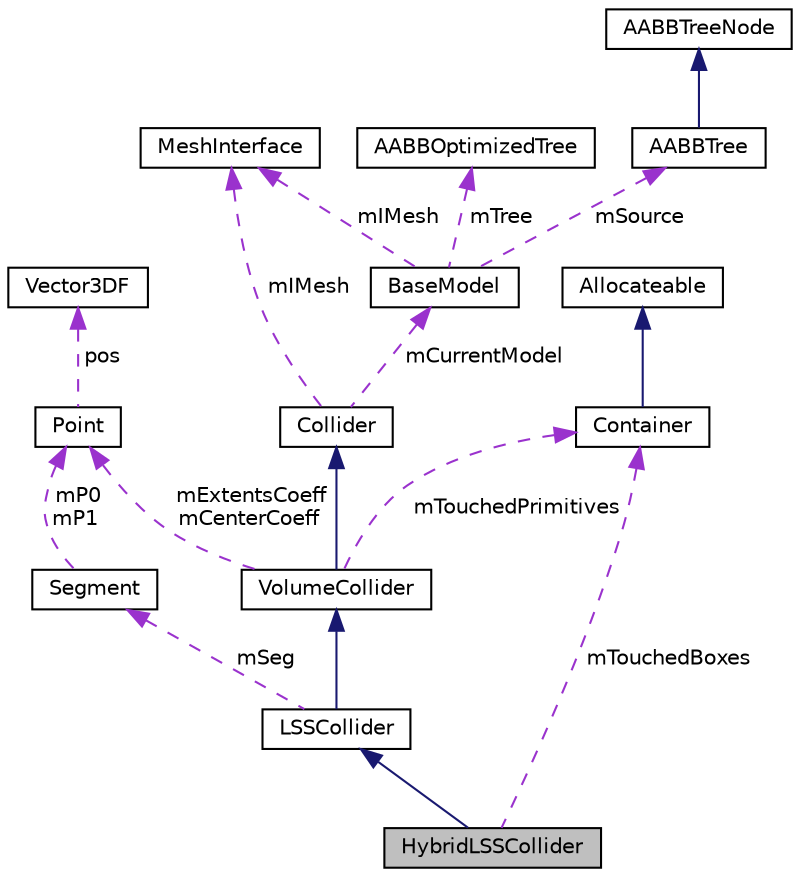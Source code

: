 digraph "HybridLSSCollider"
{
  edge [fontname="Helvetica",fontsize="10",labelfontname="Helvetica",labelfontsize="10"];
  node [fontname="Helvetica",fontsize="10",shape=record];
  Node1 [label="HybridLSSCollider",height=0.2,width=0.4,color="black", fillcolor="grey75", style="filled", fontcolor="black"];
  Node2 -> Node1 [dir="back",color="midnightblue",fontsize="10",style="solid"];
  Node2 [label="LSSCollider",height=0.2,width=0.4,color="black", fillcolor="white", style="filled",URL="$class_l_s_s_collider.html"];
  Node3 -> Node2 [dir="back",color="midnightblue",fontsize="10",style="solid"];
  Node3 [label="VolumeCollider",height=0.2,width=0.4,color="black", fillcolor="white", style="filled",URL="$class_volume_collider.html"];
  Node4 -> Node3 [dir="back",color="midnightblue",fontsize="10",style="solid"];
  Node4 [label="Collider",height=0.2,width=0.4,color="black", fillcolor="white", style="filled",URL="$class_collider.html"];
  Node5 -> Node4 [dir="back",color="darkorchid3",fontsize="10",style="dashed",label=" mIMesh" ];
  Node5 [label="MeshInterface",height=0.2,width=0.4,color="black", fillcolor="white", style="filled",URL="$class_mesh_interface.html"];
  Node6 -> Node4 [dir="back",color="darkorchid3",fontsize="10",style="dashed",label=" mCurrentModel" ];
  Node6 [label="BaseModel",height=0.2,width=0.4,color="black", fillcolor="white", style="filled",URL="$class_base_model.html"];
  Node7 -> Node6 [dir="back",color="darkorchid3",fontsize="10",style="dashed",label=" mTree" ];
  Node7 [label="AABBOptimizedTree",height=0.2,width=0.4,color="black", fillcolor="white", style="filled",URL="$class_a_a_b_b_optimized_tree.html"];
  Node5 -> Node6 [dir="back",color="darkorchid3",fontsize="10",style="dashed",label=" mIMesh" ];
  Node8 -> Node6 [dir="back",color="darkorchid3",fontsize="10",style="dashed",label=" mSource" ];
  Node8 [label="AABBTree",height=0.2,width=0.4,color="black", fillcolor="white", style="filled",URL="$class_a_a_b_b_tree.html"];
  Node9 -> Node8 [dir="back",color="midnightblue",fontsize="10",style="solid"];
  Node9 [label="AABBTreeNode",height=0.2,width=0.4,color="black", fillcolor="white", style="filled",URL="$class_a_a_b_b_tree_node.html"];
  Node10 -> Node3 [dir="back",color="darkorchid3",fontsize="10",style="dashed",label=" mExtentsCoeff\nmCenterCoeff" ];
  Node10 [label="Point",height=0.2,width=0.4,color="black", fillcolor="white", style="filled",URL="$class_point.html"];
  Node11 -> Node10 [dir="back",color="darkorchid3",fontsize="10",style="dashed",label=" pos" ];
  Node11 [label="Vector3DF",height=0.2,width=0.4,color="black", fillcolor="white", style="filled",URL="$class_vector3_d_f.html"];
  Node12 -> Node3 [dir="back",color="darkorchid3",fontsize="10",style="dashed",label=" mTouchedPrimitives" ];
  Node12 [label="Container",height=0.2,width=0.4,color="black", fillcolor="white", style="filled",URL="$class_container.html"];
  Node13 -> Node12 [dir="back",color="midnightblue",fontsize="10",style="solid"];
  Node13 [label="Allocateable",height=0.2,width=0.4,color="black", fillcolor="white", style="filled",URL="$class_allocateable.html"];
  Node14 -> Node2 [dir="back",color="darkorchid3",fontsize="10",style="dashed",label=" mSeg" ];
  Node14 [label="Segment",height=0.2,width=0.4,color="black", fillcolor="white", style="filled",URL="$class_segment.html"];
  Node10 -> Node14 [dir="back",color="darkorchid3",fontsize="10",style="dashed",label=" mP0\nmP1" ];
  Node12 -> Node1 [dir="back",color="darkorchid3",fontsize="10",style="dashed",label=" mTouchedBoxes" ];
}
